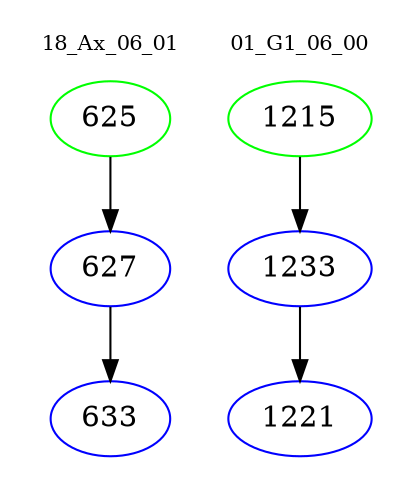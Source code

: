 digraph{
subgraph cluster_0 {
color = white
label = "18_Ax_06_01";
fontsize=10;
T0_625 [label="625", color="green"]
T0_625 -> T0_627 [color="black"]
T0_627 [label="627", color="blue"]
T0_627 -> T0_633 [color="black"]
T0_633 [label="633", color="blue"]
}
subgraph cluster_1 {
color = white
label = "01_G1_06_00";
fontsize=10;
T1_1215 [label="1215", color="green"]
T1_1215 -> T1_1233 [color="black"]
T1_1233 [label="1233", color="blue"]
T1_1233 -> T1_1221 [color="black"]
T1_1221 [label="1221", color="blue"]
}
}
